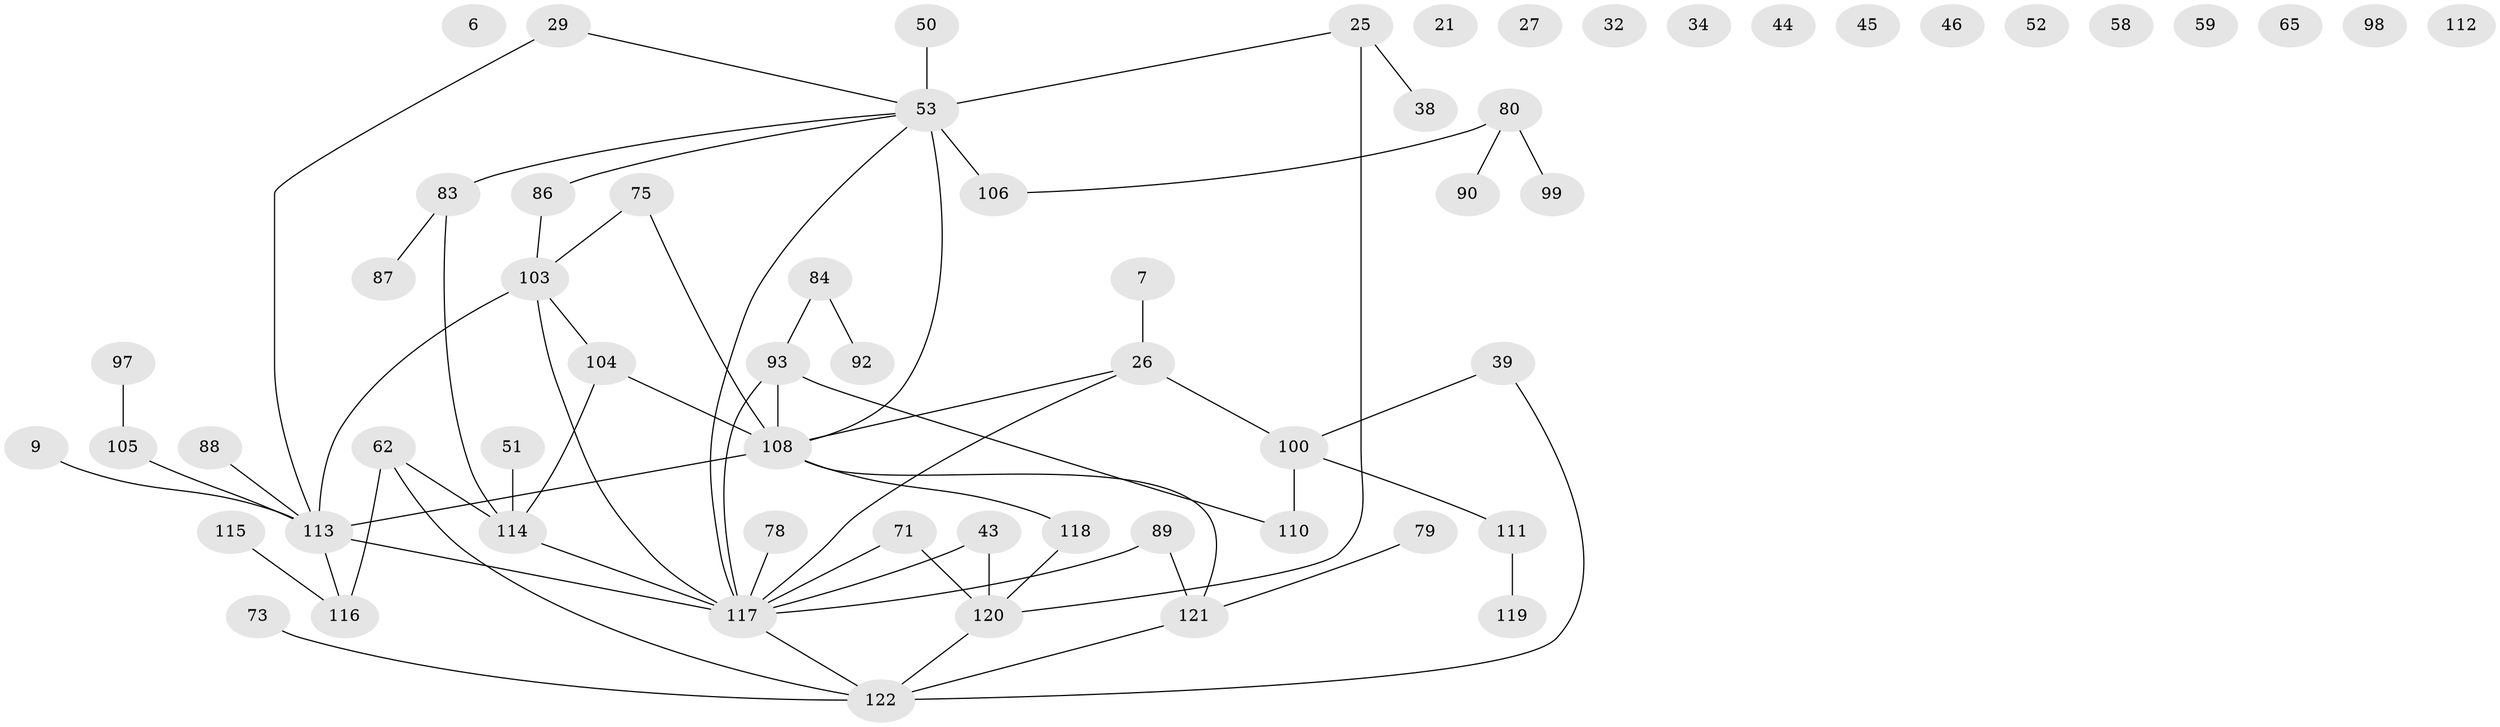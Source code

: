// original degree distribution, {1: 0.2459016393442623, 5: 0.040983606557377046, 2: 0.20491803278688525, 3: 0.22950819672131148, 4: 0.13934426229508196, 0: 0.09836065573770492, 7: 0.00819672131147541, 6: 0.03278688524590164}
// Generated by graph-tools (version 1.1) at 2025/02/03/05/25 17:02:34]
// undirected, 61 vertices, 66 edges
graph export_dot {
graph [start="1"]
  node [color=gray90,style=filled];
  6;
  7;
  9;
  21;
  25;
  26;
  27;
  29;
  32;
  34;
  38;
  39;
  43 [super="+3"];
  44;
  45;
  46;
  50;
  51;
  52;
  53 [super="+19"];
  58;
  59 [super="+1"];
  62;
  65 [super="+13"];
  71 [super="+17"];
  73;
  75;
  78;
  79;
  80 [super="+61"];
  83;
  84;
  86 [super="+57"];
  87;
  88;
  89 [super="+4"];
  90;
  92;
  93 [super="+15+74"];
  97;
  98;
  99;
  100 [super="+33"];
  103 [super="+14+31+72"];
  104;
  105;
  106;
  108 [super="+5+49+60+82+95"];
  110;
  111;
  112;
  113 [super="+55+63+30+96+85+107+109"];
  114 [super="+23+8+24"];
  115;
  116 [super="+37"];
  117 [super="+40+47+102"];
  118 [super="+22+67"];
  119 [super="+11"];
  120 [super="+2"];
  121;
  122 [super="+69"];
  7 -- 26;
  9 -- 113;
  25 -- 38;
  25 -- 53;
  25 -- 120 [weight=2];
  26 -- 100 [weight=2];
  26 -- 108;
  26 -- 117;
  29 -- 53;
  29 -- 113;
  39 -- 122;
  39 -- 100;
  43 -- 117 [weight=2];
  43 -- 120 [weight=2];
  50 -- 53;
  51 -- 114;
  53 -- 86;
  53 -- 106 [weight=2];
  53 -- 83;
  53 -- 108 [weight=2];
  53 -- 117;
  62 -- 116 [weight=2];
  62 -- 122;
  62 -- 114;
  71 -- 120;
  71 -- 117;
  73 -- 122;
  75 -- 103;
  75 -- 108;
  78 -- 117;
  79 -- 121;
  80 -- 90;
  80 -- 106;
  80 -- 99;
  83 -- 87;
  83 -- 114;
  84 -- 92;
  84 -- 93;
  86 -- 103;
  88 -- 113;
  89 -- 121;
  89 -- 117;
  93 -- 110;
  93 -- 108;
  93 -- 117 [weight=2];
  97 -- 105;
  100 -- 110;
  100 -- 111;
  103 -- 104;
  103 -- 117 [weight=2];
  103 -- 113 [weight=2];
  104 -- 108;
  104 -- 114;
  105 -- 113;
  108 -- 121;
  108 -- 118;
  108 -- 113 [weight=4];
  111 -- 119;
  113 -- 117 [weight=2];
  113 -- 116 [weight=2];
  114 -- 117;
  115 -- 116;
  117 -- 122 [weight=2];
  118 -- 120;
  120 -- 122 [weight=2];
  121 -- 122;
}
